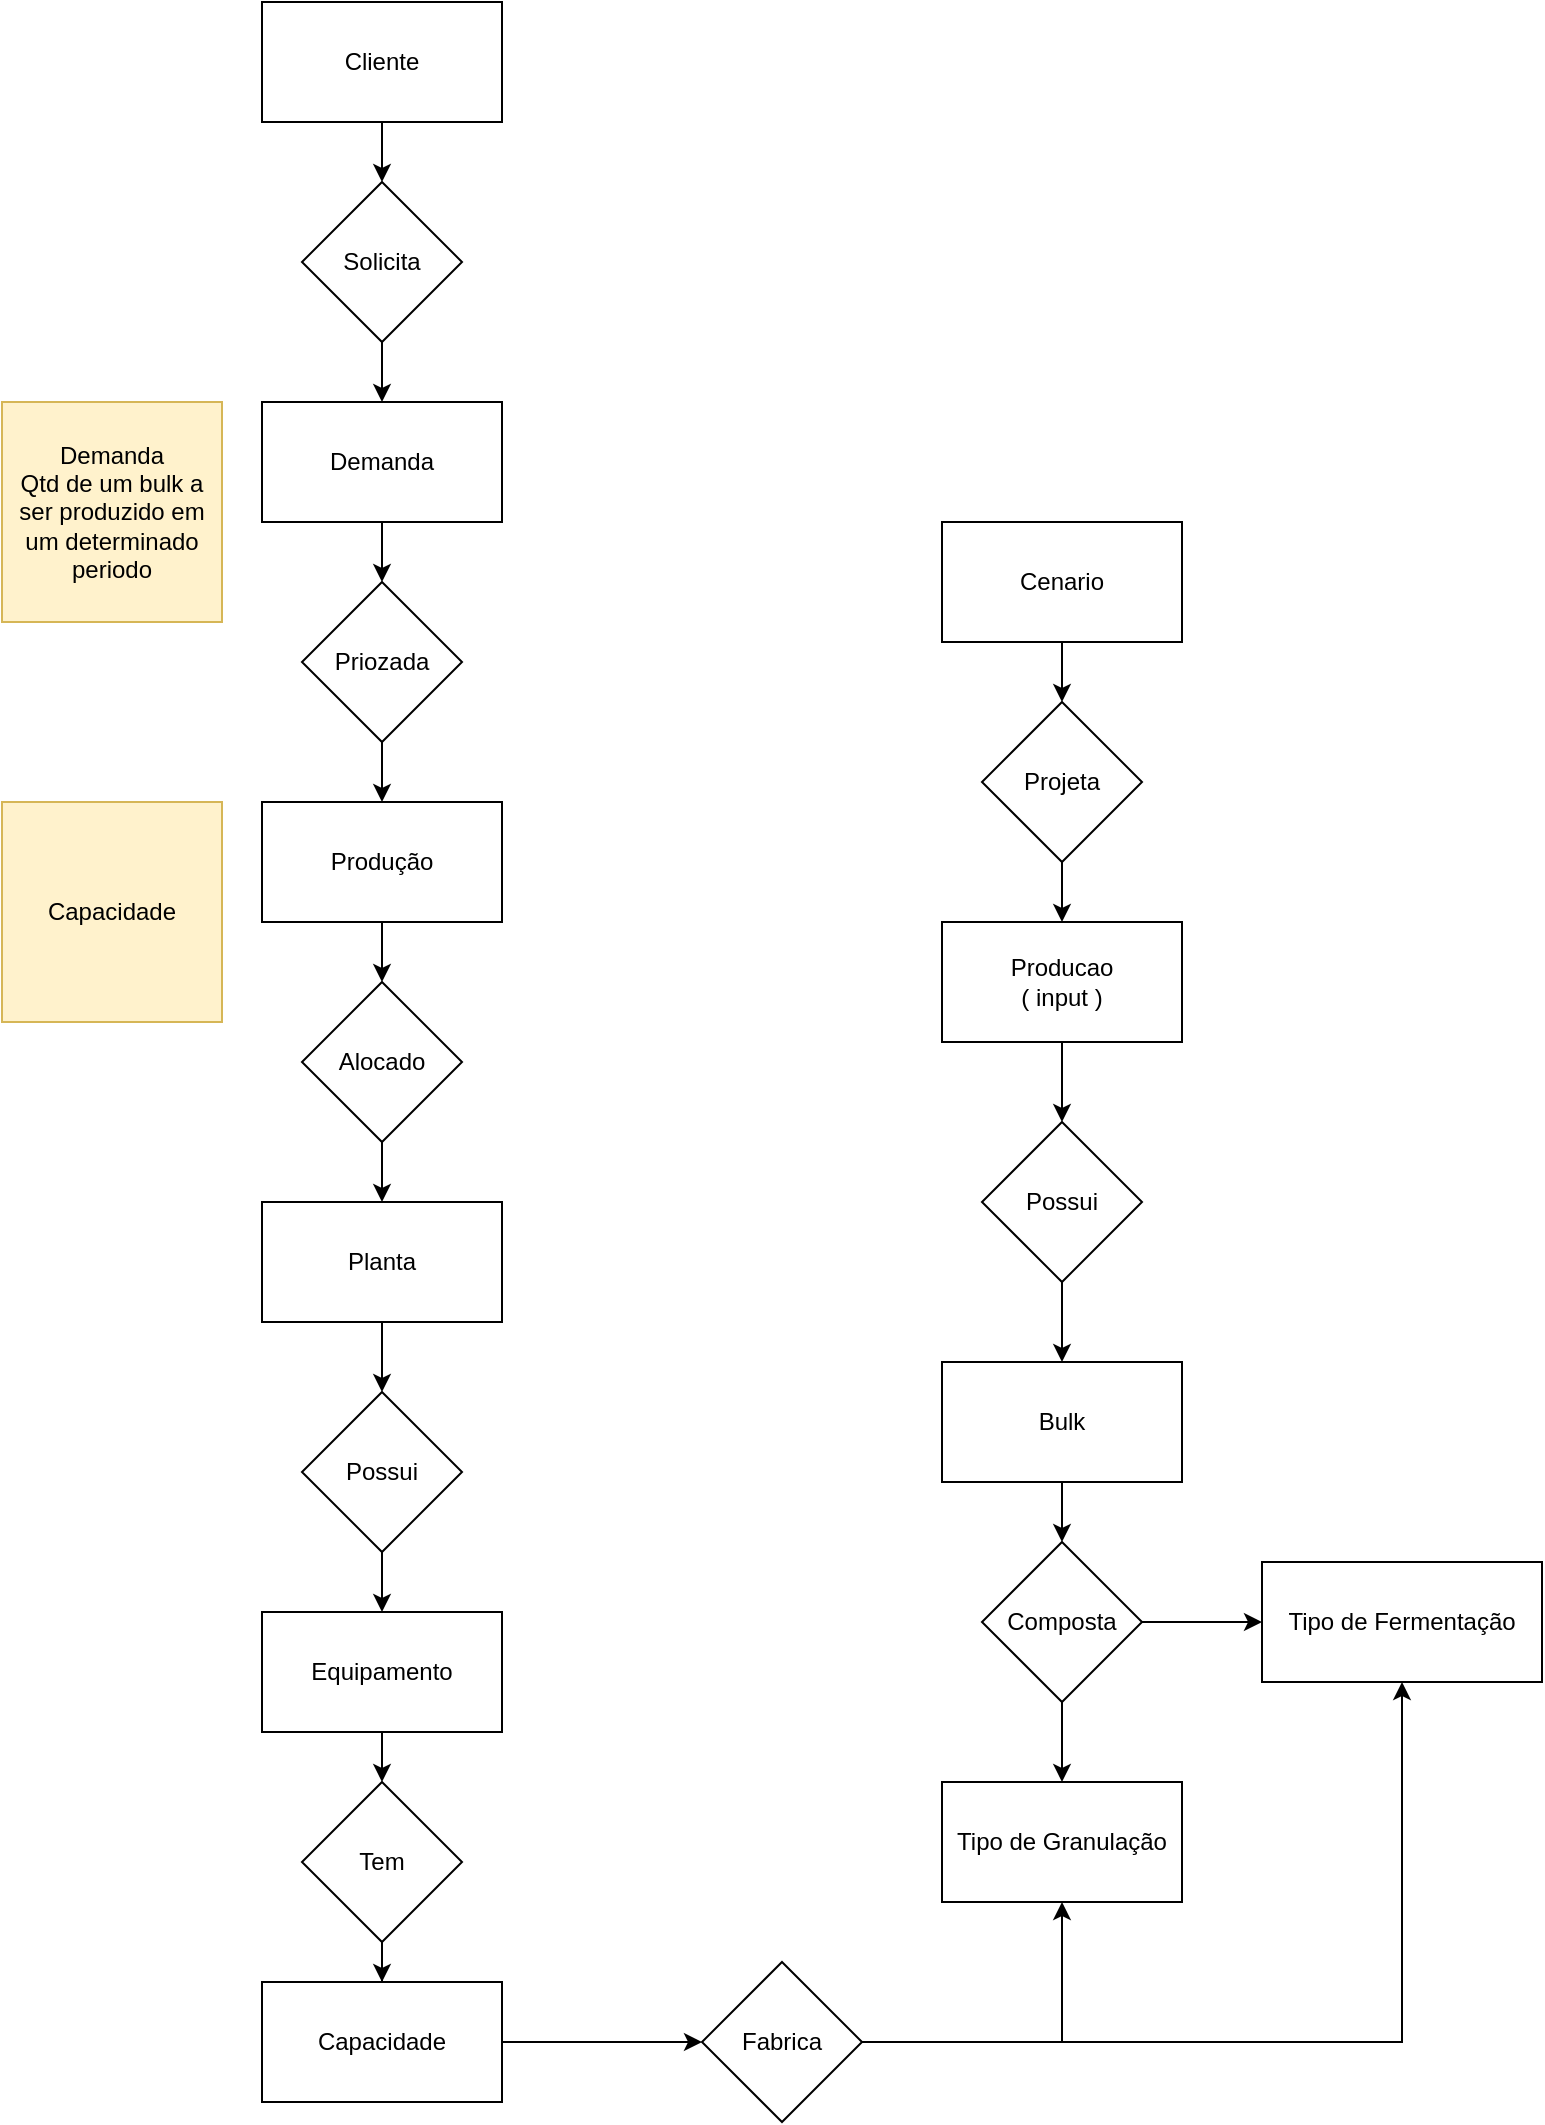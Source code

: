 <mxfile version="17.4.6" type="device"><diagram id="TaylWyu1Fp2Xm_1a7Isc" name="Page-1"><mxGraphModel dx="1442" dy="840" grid="1" gridSize="10" guides="1" tooltips="1" connect="1" arrows="1" fold="1" page="1" pageScale="1" pageWidth="827" pageHeight="1169" math="0" shadow="0"><root><mxCell id="0"/><mxCell id="1" parent="0"/><mxCell id="t-PiNNLKyhsQl6IcA0Tk-5" style="edgeStyle=orthogonalEdgeStyle;rounded=0;orthogonalLoop=1;jettySize=auto;html=1;entryX=0.5;entryY=0;entryDx=0;entryDy=0;" parent="1" source="t-PiNNLKyhsQl6IcA0Tk-1" target="t-PiNNLKyhsQl6IcA0Tk-4" edge="1"><mxGeometry relative="1" as="geometry"/></mxCell><mxCell id="t-PiNNLKyhsQl6IcA0Tk-1" value="Cenario" style="rounded=0;whiteSpace=wrap;html=1;" parent="1" vertex="1"><mxGeometry x="510" y="320" width="120" height="60" as="geometry"/></mxCell><mxCell id="t-PiNNLKyhsQl6IcA0Tk-12" value="" style="edgeStyle=orthogonalEdgeStyle;rounded=0;orthogonalLoop=1;jettySize=auto;html=1;" parent="1" source="t-PiNNLKyhsQl6IcA0Tk-2" target="t-PiNNLKyhsQl6IcA0Tk-11" edge="1"><mxGeometry relative="1" as="geometry"/></mxCell><mxCell id="t-PiNNLKyhsQl6IcA0Tk-2" value="Producao&lt;br&gt;( input )" style="whiteSpace=wrap;html=1;rounded=0;" parent="1" vertex="1"><mxGeometry x="510" y="520" width="120" height="60" as="geometry"/></mxCell><mxCell id="t-PiNNLKyhsQl6IcA0Tk-6" style="edgeStyle=orthogonalEdgeStyle;rounded=0;orthogonalLoop=1;jettySize=auto;html=1;" parent="1" source="t-PiNNLKyhsQl6IcA0Tk-4" target="t-PiNNLKyhsQl6IcA0Tk-2" edge="1"><mxGeometry relative="1" as="geometry"/></mxCell><mxCell id="t-PiNNLKyhsQl6IcA0Tk-4" value="Projeta" style="rhombus;whiteSpace=wrap;html=1;" parent="1" vertex="1"><mxGeometry x="530" y="410" width="80" height="80" as="geometry"/></mxCell><mxCell id="t-PiNNLKyhsQl6IcA0Tk-22" value="" style="edgeStyle=orthogonalEdgeStyle;rounded=0;orthogonalLoop=1;jettySize=auto;html=1;" parent="1" source="t-PiNNLKyhsQl6IcA0Tk-9" target="t-PiNNLKyhsQl6IcA0Tk-21" edge="1"><mxGeometry relative="1" as="geometry"/></mxCell><mxCell id="t-PiNNLKyhsQl6IcA0Tk-9" value="Planta" style="whiteSpace=wrap;html=1;rounded=0;" parent="1" vertex="1"><mxGeometry x="170" y="660" width="120" height="60" as="geometry"/></mxCell><mxCell id="t-PiNNLKyhsQl6IcA0Tk-14" value="" style="edgeStyle=orthogonalEdgeStyle;rounded=0;orthogonalLoop=1;jettySize=auto;html=1;" parent="1" source="t-PiNNLKyhsQl6IcA0Tk-11" target="t-PiNNLKyhsQl6IcA0Tk-13" edge="1"><mxGeometry relative="1" as="geometry"/></mxCell><mxCell id="t-PiNNLKyhsQl6IcA0Tk-11" value="Possui" style="rhombus;whiteSpace=wrap;html=1;rounded=0;" parent="1" vertex="1"><mxGeometry x="530" y="620" width="80" height="80" as="geometry"/></mxCell><mxCell id="t-PiNNLKyhsQl6IcA0Tk-16" value="" style="edgeStyle=orthogonalEdgeStyle;rounded=0;orthogonalLoop=1;jettySize=auto;html=1;" parent="1" source="t-PiNNLKyhsQl6IcA0Tk-13" target="t-PiNNLKyhsQl6IcA0Tk-15" edge="1"><mxGeometry relative="1" as="geometry"/></mxCell><mxCell id="t-PiNNLKyhsQl6IcA0Tk-13" value="Bulk" style="whiteSpace=wrap;html=1;rounded=0;" parent="1" vertex="1"><mxGeometry x="510" y="740" width="120" height="60" as="geometry"/></mxCell><mxCell id="t-PiNNLKyhsQl6IcA0Tk-18" value="" style="edgeStyle=orthogonalEdgeStyle;rounded=0;orthogonalLoop=1;jettySize=auto;html=1;" parent="1" source="t-PiNNLKyhsQl6IcA0Tk-15" target="t-PiNNLKyhsQl6IcA0Tk-17" edge="1"><mxGeometry relative="1" as="geometry"/></mxCell><mxCell id="t-PiNNLKyhsQl6IcA0Tk-20" value="" style="edgeStyle=orthogonalEdgeStyle;rounded=0;orthogonalLoop=1;jettySize=auto;html=1;" parent="1" source="t-PiNNLKyhsQl6IcA0Tk-15" target="t-PiNNLKyhsQl6IcA0Tk-19" edge="1"><mxGeometry relative="1" as="geometry"/></mxCell><mxCell id="t-PiNNLKyhsQl6IcA0Tk-15" value="Composta" style="rhombus;whiteSpace=wrap;html=1;rounded=0;" parent="1" vertex="1"><mxGeometry x="530" y="830" width="80" height="80" as="geometry"/></mxCell><mxCell id="t-PiNNLKyhsQl6IcA0Tk-17" value="Tipo de Fermentação" style="whiteSpace=wrap;html=1;rounded=0;" parent="1" vertex="1"><mxGeometry x="670" y="840" width="140" height="60" as="geometry"/></mxCell><mxCell id="t-PiNNLKyhsQl6IcA0Tk-19" value="Tipo de Granulação" style="whiteSpace=wrap;html=1;rounded=0;" parent="1" vertex="1"><mxGeometry x="510" y="950" width="120" height="60" as="geometry"/></mxCell><mxCell id="t-PiNNLKyhsQl6IcA0Tk-25" value="" style="edgeStyle=orthogonalEdgeStyle;rounded=0;orthogonalLoop=1;jettySize=auto;html=1;" parent="1" source="t-PiNNLKyhsQl6IcA0Tk-21" target="t-PiNNLKyhsQl6IcA0Tk-24" edge="1"><mxGeometry relative="1" as="geometry"/></mxCell><mxCell id="t-PiNNLKyhsQl6IcA0Tk-21" value="Possui" style="rhombus;whiteSpace=wrap;html=1;rounded=0;" parent="1" vertex="1"><mxGeometry x="190" y="755" width="80" height="80" as="geometry"/></mxCell><mxCell id="NCNCNKR1frm5y0F9FH-u-2" value="" style="edgeStyle=orthogonalEdgeStyle;rounded=0;orthogonalLoop=1;jettySize=auto;html=1;" parent="1" source="t-PiNNLKyhsQl6IcA0Tk-24" target="NCNCNKR1frm5y0F9FH-u-1" edge="1"><mxGeometry relative="1" as="geometry"/></mxCell><mxCell id="t-PiNNLKyhsQl6IcA0Tk-24" value="Equipamento" style="whiteSpace=wrap;html=1;rounded=0;" parent="1" vertex="1"><mxGeometry x="170" y="865" width="120" height="60" as="geometry"/></mxCell><mxCell id="t-PiNNLKyhsQl6IcA0Tk-28" style="edgeStyle=orthogonalEdgeStyle;rounded=0;orthogonalLoop=1;jettySize=auto;html=1;entryX=0.5;entryY=1;entryDx=0;entryDy=0;" parent="1" source="t-PiNNLKyhsQl6IcA0Tk-26" target="t-PiNNLKyhsQl6IcA0Tk-19" edge="1"><mxGeometry relative="1" as="geometry"/></mxCell><mxCell id="t-PiNNLKyhsQl6IcA0Tk-29" style="edgeStyle=orthogonalEdgeStyle;rounded=0;orthogonalLoop=1;jettySize=auto;html=1;exitX=1;exitY=0.5;exitDx=0;exitDy=0;" parent="1" source="t-PiNNLKyhsQl6IcA0Tk-26" target="t-PiNNLKyhsQl6IcA0Tk-17" edge="1"><mxGeometry relative="1" as="geometry"><Array as="points"><mxPoint x="740" y="1080"/></Array></mxGeometry></mxCell><mxCell id="t-PiNNLKyhsQl6IcA0Tk-26" value="Fabrica" style="rhombus;whiteSpace=wrap;html=1;rounded=0;" parent="1" vertex="1"><mxGeometry x="390" y="1040" width="80" height="80" as="geometry"/></mxCell><mxCell id="NCNCNKR1frm5y0F9FH-u-4" value="" style="edgeStyle=orthogonalEdgeStyle;rounded=0;orthogonalLoop=1;jettySize=auto;html=1;" parent="1" source="NCNCNKR1frm5y0F9FH-u-1" target="NCNCNKR1frm5y0F9FH-u-3" edge="1"><mxGeometry relative="1" as="geometry"/></mxCell><mxCell id="NCNCNKR1frm5y0F9FH-u-1" value="Tem" style="rhombus;whiteSpace=wrap;html=1;rounded=0;" parent="1" vertex="1"><mxGeometry x="190" y="950" width="80" height="80" as="geometry"/></mxCell><mxCell id="NCNCNKR1frm5y0F9FH-u-5" style="edgeStyle=orthogonalEdgeStyle;rounded=0;orthogonalLoop=1;jettySize=auto;html=1;entryX=0;entryY=0.5;entryDx=0;entryDy=0;" parent="1" source="NCNCNKR1frm5y0F9FH-u-3" target="t-PiNNLKyhsQl6IcA0Tk-26" edge="1"><mxGeometry relative="1" as="geometry"/></mxCell><mxCell id="NCNCNKR1frm5y0F9FH-u-3" value="Capacidade" style="whiteSpace=wrap;html=1;rounded=0;" parent="1" vertex="1"><mxGeometry x="170" y="1050" width="120" height="60" as="geometry"/></mxCell><mxCell id="F7U-rx97RFLX1KzumnAQ-3" value="" style="edgeStyle=orthogonalEdgeStyle;rounded=0;orthogonalLoop=1;jettySize=auto;html=1;" edge="1" parent="1" source="F7U-rx97RFLX1KzumnAQ-1" target="F7U-rx97RFLX1KzumnAQ-2"><mxGeometry relative="1" as="geometry"/></mxCell><mxCell id="F7U-rx97RFLX1KzumnAQ-1" value="Cliente" style="whiteSpace=wrap;html=1;rounded=0;" vertex="1" parent="1"><mxGeometry x="170" y="60" width="120" height="60" as="geometry"/></mxCell><mxCell id="F7U-rx97RFLX1KzumnAQ-5" value="" style="edgeStyle=orthogonalEdgeStyle;rounded=0;orthogonalLoop=1;jettySize=auto;html=1;" edge="1" parent="1" source="F7U-rx97RFLX1KzumnAQ-2" target="F7U-rx97RFLX1KzumnAQ-4"><mxGeometry relative="1" as="geometry"/></mxCell><mxCell id="F7U-rx97RFLX1KzumnAQ-2" value="Solicita" style="rhombus;whiteSpace=wrap;html=1;rounded=0;" vertex="1" parent="1"><mxGeometry x="190" y="150" width="80" height="80" as="geometry"/></mxCell><mxCell id="F7U-rx97RFLX1KzumnAQ-7" value="" style="edgeStyle=orthogonalEdgeStyle;rounded=0;orthogonalLoop=1;jettySize=auto;html=1;" edge="1" parent="1" source="F7U-rx97RFLX1KzumnAQ-4" target="F7U-rx97RFLX1KzumnAQ-6"><mxGeometry relative="1" as="geometry"/></mxCell><mxCell id="F7U-rx97RFLX1KzumnAQ-4" value="Demanda" style="whiteSpace=wrap;html=1;rounded=0;" vertex="1" parent="1"><mxGeometry x="170" y="260" width="120" height="60" as="geometry"/></mxCell><mxCell id="F7U-rx97RFLX1KzumnAQ-9" value="" style="edgeStyle=orthogonalEdgeStyle;rounded=0;orthogonalLoop=1;jettySize=auto;html=1;" edge="1" parent="1" source="F7U-rx97RFLX1KzumnAQ-6" target="F7U-rx97RFLX1KzumnAQ-8"><mxGeometry relative="1" as="geometry"/></mxCell><mxCell id="F7U-rx97RFLX1KzumnAQ-6" value="Priozada" style="rhombus;whiteSpace=wrap;html=1;rounded=0;" vertex="1" parent="1"><mxGeometry x="190" y="350" width="80" height="80" as="geometry"/></mxCell><mxCell id="F7U-rx97RFLX1KzumnAQ-12" value="" style="edgeStyle=orthogonalEdgeStyle;rounded=0;orthogonalLoop=1;jettySize=auto;html=1;" edge="1" parent="1" source="F7U-rx97RFLX1KzumnAQ-8" target="F7U-rx97RFLX1KzumnAQ-11"><mxGeometry relative="1" as="geometry"/></mxCell><mxCell id="F7U-rx97RFLX1KzumnAQ-8" value="Produção" style="whiteSpace=wrap;html=1;rounded=0;" vertex="1" parent="1"><mxGeometry x="170" y="460" width="120" height="60" as="geometry"/></mxCell><mxCell id="F7U-rx97RFLX1KzumnAQ-13" style="edgeStyle=orthogonalEdgeStyle;rounded=0;orthogonalLoop=1;jettySize=auto;html=1;entryX=0.5;entryY=0;entryDx=0;entryDy=0;" edge="1" parent="1" source="F7U-rx97RFLX1KzumnAQ-11" target="t-PiNNLKyhsQl6IcA0Tk-9"><mxGeometry relative="1" as="geometry"/></mxCell><mxCell id="F7U-rx97RFLX1KzumnAQ-11" value="Alocado" style="rhombus;whiteSpace=wrap;html=1;rounded=0;" vertex="1" parent="1"><mxGeometry x="190" y="550" width="80" height="80" as="geometry"/></mxCell><mxCell id="F7U-rx97RFLX1KzumnAQ-14" value="Demanda&lt;br&gt;Qtd de um bulk a ser produzido em um determinado periodo" style="whiteSpace=wrap;html=1;aspect=fixed;fillColor=#fff2cc;strokeColor=#d6b656;" vertex="1" parent="1"><mxGeometry x="40" y="260" width="110" height="110" as="geometry"/></mxCell><mxCell id="F7U-rx97RFLX1KzumnAQ-15" value="Capacidade" style="whiteSpace=wrap;html=1;aspect=fixed;fillColor=#fff2cc;strokeColor=#d6b656;" vertex="1" parent="1"><mxGeometry x="40" y="460" width="110" height="110" as="geometry"/></mxCell></root></mxGraphModel></diagram></mxfile>